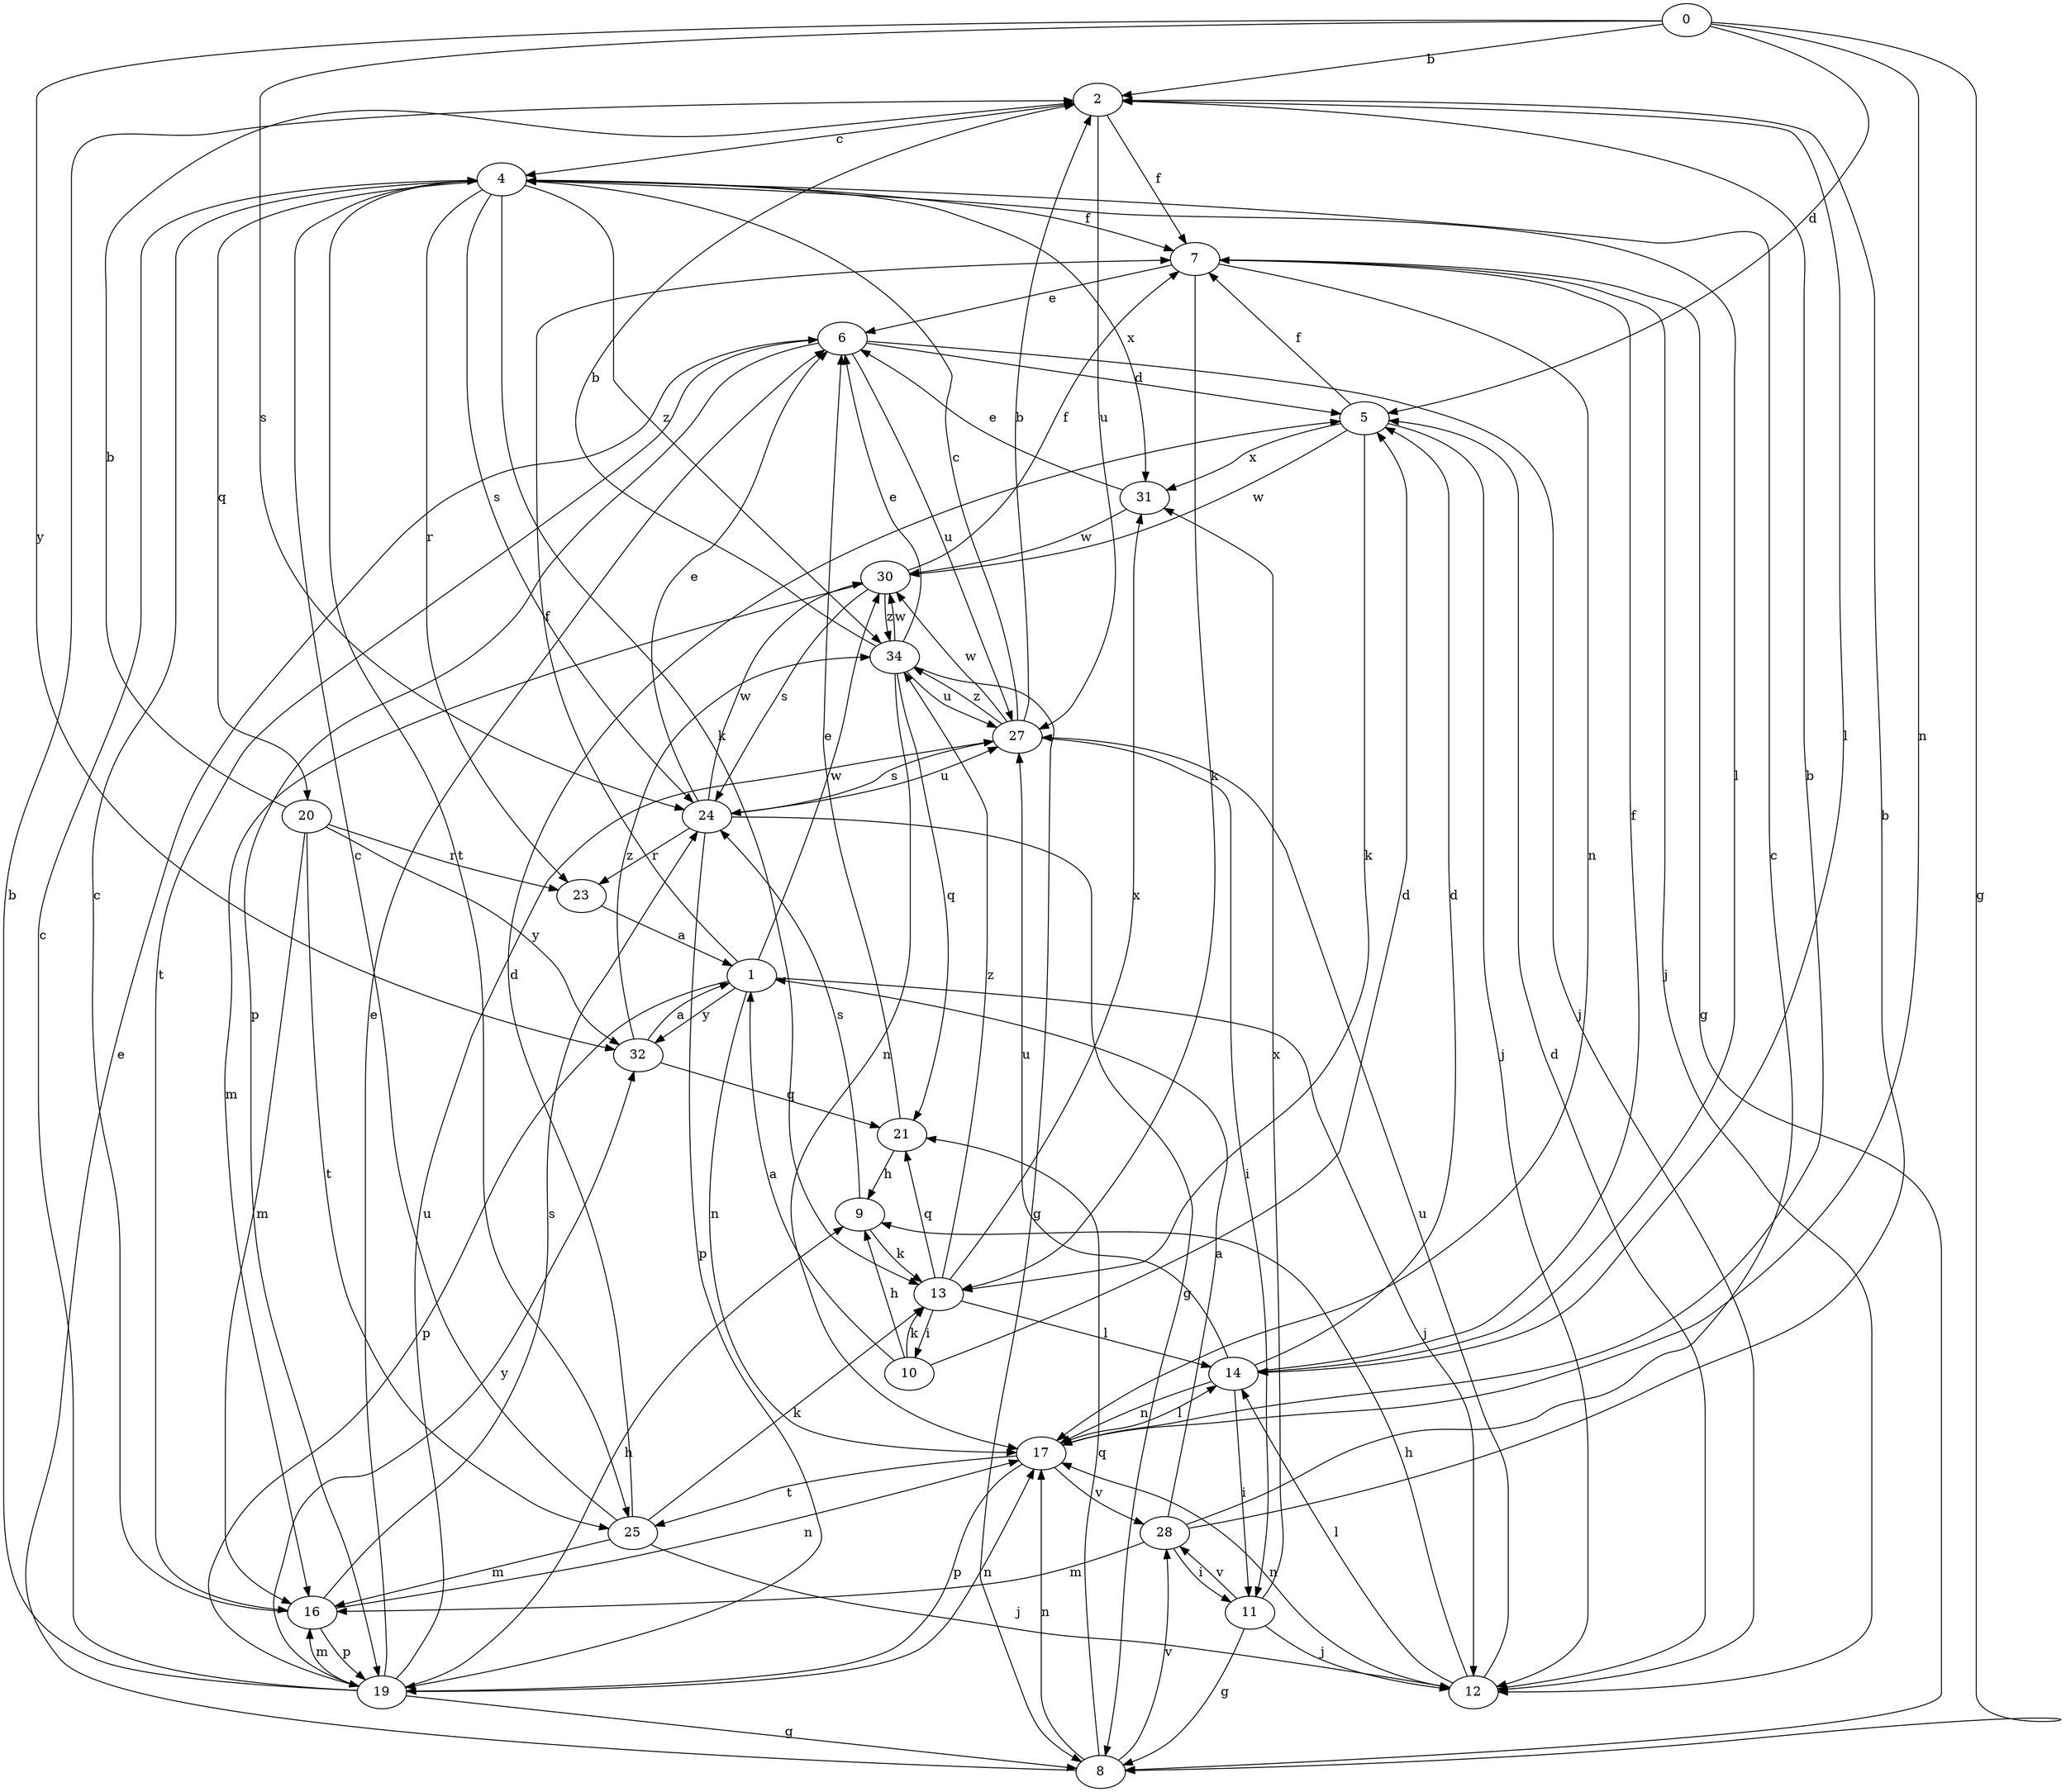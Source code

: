 strict digraph  {
0;
1;
2;
4;
5;
6;
7;
8;
9;
10;
11;
12;
13;
14;
16;
17;
19;
20;
21;
23;
24;
25;
27;
28;
30;
31;
32;
34;
0 -> 2  [label=b];
0 -> 5  [label=d];
0 -> 8  [label=g];
0 -> 17  [label=n];
0 -> 24  [label=s];
0 -> 32  [label=y];
1 -> 7  [label=f];
1 -> 12  [label=j];
1 -> 17  [label=n];
1 -> 19  [label=p];
1 -> 30  [label=w];
1 -> 32  [label=y];
2 -> 4  [label=c];
2 -> 7  [label=f];
2 -> 14  [label=l];
2 -> 27  [label=u];
4 -> 7  [label=f];
4 -> 13  [label=k];
4 -> 14  [label=l];
4 -> 20  [label=q];
4 -> 23  [label=r];
4 -> 24  [label=s];
4 -> 25  [label=t];
4 -> 31  [label=x];
4 -> 34  [label=z];
5 -> 7  [label=f];
5 -> 12  [label=j];
5 -> 13  [label=k];
5 -> 30  [label=w];
5 -> 31  [label=x];
6 -> 5  [label=d];
6 -> 12  [label=j];
6 -> 19  [label=p];
6 -> 27  [label=u];
6 -> 16  [label=t];
7 -> 6  [label=e];
7 -> 8  [label=g];
7 -> 12  [label=j];
7 -> 13  [label=k];
7 -> 17  [label=n];
8 -> 6  [label=e];
8 -> 17  [label=n];
8 -> 21  [label=q];
8 -> 28  [label=v];
9 -> 13  [label=k];
9 -> 24  [label=s];
10 -> 1  [label=a];
10 -> 5  [label=d];
10 -> 9  [label=h];
10 -> 13  [label=k];
11 -> 8  [label=g];
11 -> 12  [label=j];
11 -> 28  [label=v];
11 -> 31  [label=x];
12 -> 5  [label=d];
12 -> 9  [label=h];
12 -> 14  [label=l];
12 -> 17  [label=n];
12 -> 27  [label=u];
13 -> 10  [label=i];
13 -> 14  [label=l];
13 -> 21  [label=q];
13 -> 31  [label=x];
13 -> 34  [label=z];
14 -> 5  [label=d];
14 -> 7  [label=f];
14 -> 11  [label=i];
14 -> 17  [label=n];
14 -> 27  [label=u];
16 -> 4  [label=c];
16 -> 17  [label=n];
16 -> 19  [label=p];
16 -> 24  [label=s];
17 -> 2  [label=b];
17 -> 14  [label=l];
17 -> 19  [label=p];
17 -> 25  [label=t];
17 -> 28  [label=v];
19 -> 2  [label=b];
19 -> 4  [label=c];
19 -> 6  [label=e];
19 -> 8  [label=g];
19 -> 9  [label=h];
19 -> 16  [label=m];
19 -> 17  [label=n];
19 -> 27  [label=u];
19 -> 32  [label=y];
20 -> 2  [label=b];
20 -> 16  [label=m];
20 -> 23  [label=r];
20 -> 25  [label=t];
20 -> 32  [label=y];
21 -> 6  [label=e];
21 -> 9  [label=h];
23 -> 1  [label=a];
24 -> 6  [label=e];
24 -> 8  [label=g];
24 -> 19  [label=p];
24 -> 23  [label=r];
24 -> 27  [label=u];
24 -> 30  [label=w];
25 -> 4  [label=c];
25 -> 5  [label=d];
25 -> 12  [label=j];
25 -> 13  [label=k];
25 -> 16  [label=m];
27 -> 2  [label=b];
27 -> 4  [label=c];
27 -> 11  [label=i];
27 -> 24  [label=s];
27 -> 30  [label=w];
27 -> 34  [label=z];
28 -> 1  [label=a];
28 -> 2  [label=b];
28 -> 4  [label=c];
28 -> 11  [label=i];
28 -> 16  [label=m];
30 -> 7  [label=f];
30 -> 16  [label=m];
30 -> 24  [label=s];
30 -> 34  [label=z];
31 -> 6  [label=e];
31 -> 30  [label=w];
32 -> 1  [label=a];
32 -> 21  [label=q];
32 -> 34  [label=z];
34 -> 2  [label=b];
34 -> 6  [label=e];
34 -> 8  [label=g];
34 -> 17  [label=n];
34 -> 21  [label=q];
34 -> 27  [label=u];
34 -> 30  [label=w];
}
